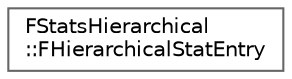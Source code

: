 digraph "Graphical Class Hierarchy"
{
 // INTERACTIVE_SVG=YES
 // LATEX_PDF_SIZE
  bgcolor="transparent";
  edge [fontname=Helvetica,fontsize=10,labelfontname=Helvetica,labelfontsize=10];
  node [fontname=Helvetica,fontsize=10,shape=box,height=0.2,width=0.4];
  rankdir="LR";
  Node0 [id="Node000000",label="FStatsHierarchical\l::FHierarchicalStatEntry",height=0.2,width=0.4,color="grey40", fillcolor="white", style="filled",URL="$d7/d63/structFStatsHierarchical_1_1FHierarchicalStatEntry.html",tooltip=" "];
}
